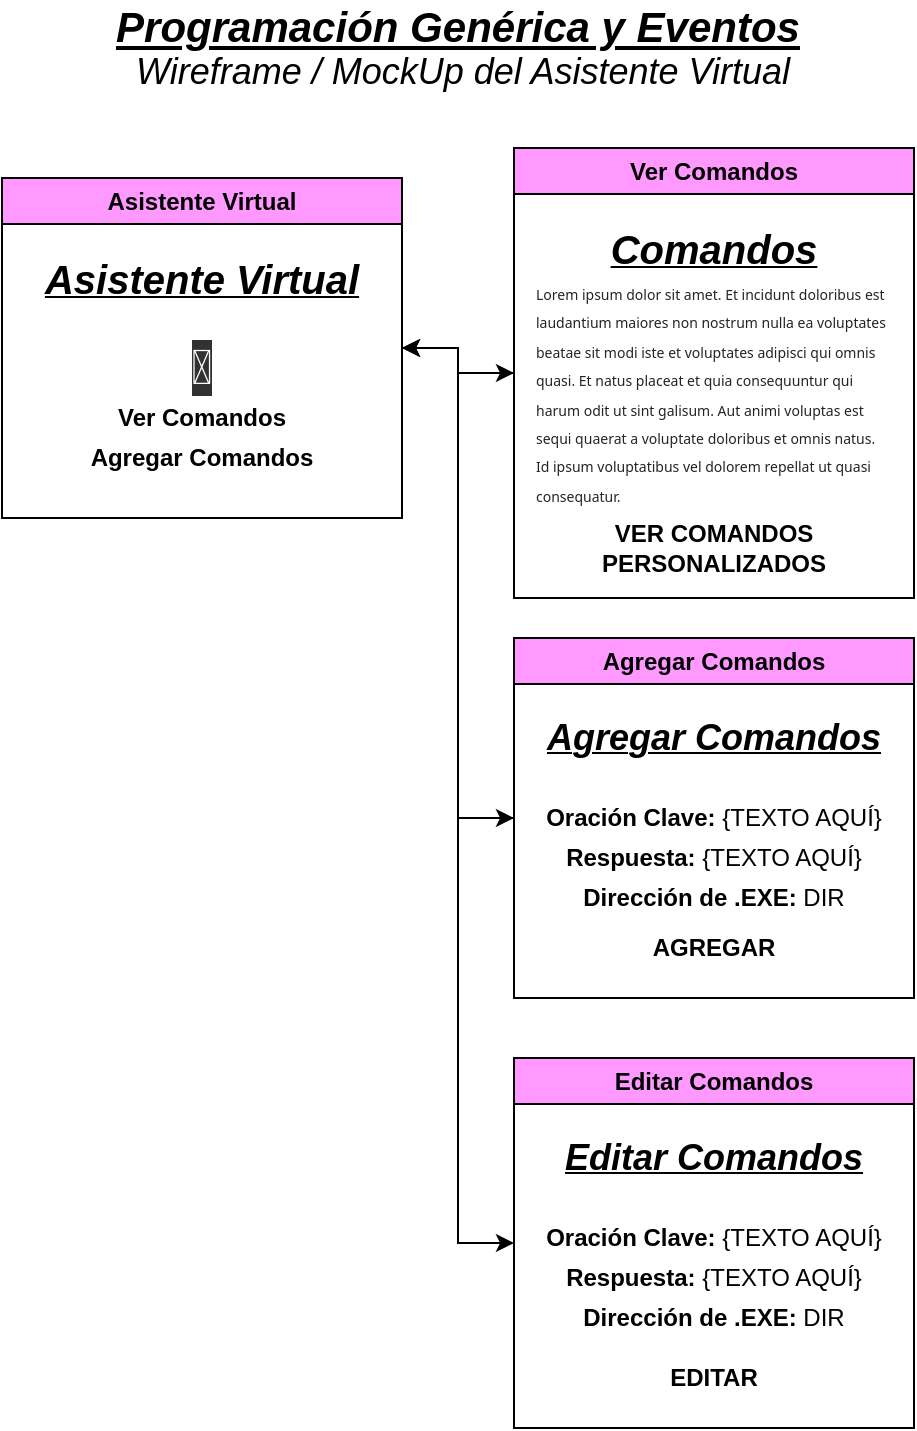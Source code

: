 <mxfile version="24.7.17">
  <diagram name="Página-1" id="S-e6lWU93kMP1BlkVFMp">
    <mxGraphModel dx="1050" dy="530" grid="1" gridSize="10" guides="1" tooltips="1" connect="1" arrows="1" fold="1" page="1" pageScale="1" pageWidth="827" pageHeight="1169" math="0" shadow="0">
      <root>
        <mxCell id="0" />
        <mxCell id="1" parent="0" />
        <mxCell id="SkQL-wiZGCx45X4UY2Sl-13" style="edgeStyle=orthogonalEdgeStyle;rounded=0;orthogonalLoop=1;jettySize=auto;html=1;entryX=0;entryY=0.5;entryDx=0;entryDy=0;" parent="1" source="SkQL-wiZGCx45X4UY2Sl-2" target="SkQL-wiZGCx45X4UY2Sl-9" edge="1">
          <mxGeometry relative="1" as="geometry" />
        </mxCell>
        <mxCell id="SkQL-wiZGCx45X4UY2Sl-21" style="edgeStyle=orthogonalEdgeStyle;rounded=0;orthogonalLoop=1;jettySize=auto;html=1;exitX=1;exitY=0.5;exitDx=0;exitDy=0;entryX=0;entryY=0.5;entryDx=0;entryDy=0;" parent="1" source="SkQL-wiZGCx45X4UY2Sl-2" target="SkQL-wiZGCx45X4UY2Sl-15" edge="1">
          <mxGeometry relative="1" as="geometry" />
        </mxCell>
        <mxCell id="ar6-Z2lS0fNerk3QlvwR-8" style="edgeStyle=orthogonalEdgeStyle;rounded=0;orthogonalLoop=1;jettySize=auto;html=1;entryX=0;entryY=0.5;entryDx=0;entryDy=0;" edge="1" parent="1" source="SkQL-wiZGCx45X4UY2Sl-2" target="ar6-Z2lS0fNerk3QlvwR-1">
          <mxGeometry relative="1" as="geometry" />
        </mxCell>
        <mxCell id="SkQL-wiZGCx45X4UY2Sl-2" value="Asistente Virtual" style="swimlane;whiteSpace=wrap;html=1;fillColor=#FF99FF;" parent="1" vertex="1">
          <mxGeometry x="186" y="120" width="200" height="170" as="geometry" />
        </mxCell>
        <mxCell id="SkQL-wiZGCx45X4UY2Sl-4" value="&lt;b&gt;&lt;font size=&quot;1&quot; style=&quot;&quot;&gt;&lt;u style=&quot;&quot;&gt;&lt;i style=&quot;font-size: 20px;&quot;&gt;Asistente Virtual&lt;/i&gt;&lt;/u&gt;&lt;/font&gt;&lt;/b&gt;" style="text;html=1;align=center;verticalAlign=middle;whiteSpace=wrap;rounded=0;" parent="SkQL-wiZGCx45X4UY2Sl-2" vertex="1">
          <mxGeometry x="10" y="30" width="180" height="40" as="geometry" />
        </mxCell>
        <mxCell id="SkQL-wiZGCx45X4UY2Sl-6" value="&lt;span style=&quot;color: rgb(255, 255, 255); font-family: Roboto, sans-serif; font-size: 24px; white-space-collapse: preserve; background-color: rgb(50, 50, 50);&quot;&gt;🎤︎&lt;/span&gt;" style="text;html=1;align=center;verticalAlign=middle;whiteSpace=wrap;rounded=0;" parent="SkQL-wiZGCx45X4UY2Sl-2" vertex="1">
          <mxGeometry x="35" y="80" width="130" height="30" as="geometry" />
        </mxCell>
        <mxCell id="SkQL-wiZGCx45X4UY2Sl-7" value="&lt;b style=&quot;font-size: 12px;&quot;&gt;&lt;font style=&quot;font-size: 12px;&quot;&gt;&lt;span style=&quot;font-size: 12px;&quot;&gt;Ver Comandos&lt;/span&gt;&lt;/font&gt;&lt;/b&gt;" style="text;html=1;align=center;verticalAlign=middle;whiteSpace=wrap;rounded=0;fontSize=12;" parent="SkQL-wiZGCx45X4UY2Sl-2" vertex="1">
          <mxGeometry x="10" y="110" width="180" height="20" as="geometry" />
        </mxCell>
        <mxCell id="SkQL-wiZGCx45X4UY2Sl-14" value="&lt;b style=&quot;font-size: 12px;&quot;&gt;&lt;font style=&quot;font-size: 12px;&quot;&gt;&lt;span style=&quot;font-size: 12px;&quot;&gt;Agregar Comandos&lt;/span&gt;&lt;/font&gt;&lt;/b&gt;" style="text;html=1;align=center;verticalAlign=middle;whiteSpace=wrap;rounded=0;fontSize=12;" parent="SkQL-wiZGCx45X4UY2Sl-2" vertex="1">
          <mxGeometry x="10" y="130" width="180" height="20" as="geometry" />
        </mxCell>
        <mxCell id="SkQL-wiZGCx45X4UY2Sl-3" value="&lt;font style=&quot;&quot;&gt;&lt;font style=&quot;font-size: 21px;&quot;&gt;&lt;b style=&quot;&quot;&gt;&lt;i style=&quot;&quot;&gt;&lt;u style=&quot;&quot;&gt;Programación Genérica y Eventos&lt;br&gt;&lt;/u&gt;&lt;/i&gt;&lt;/b&gt;&lt;/font&gt;&lt;font size=&quot;1&quot; style=&quot;&quot;&gt;&lt;i style=&quot;font-size: 18px;&quot;&gt;&amp;nbsp;Wireframe / MockUp del Asistente Virtual&lt;/i&gt;&lt;/font&gt;&lt;/font&gt;" style="text;html=1;align=center;verticalAlign=middle;whiteSpace=wrap;rounded=0;" parent="1" vertex="1">
          <mxGeometry x="186" y="40" width="456" height="30" as="geometry" />
        </mxCell>
        <mxCell id="SkQL-wiZGCx45X4UY2Sl-18" style="edgeStyle=orthogonalEdgeStyle;rounded=0;orthogonalLoop=1;jettySize=auto;html=1;entryX=1;entryY=0.5;entryDx=0;entryDy=0;" parent="1" source="SkQL-wiZGCx45X4UY2Sl-9" target="SkQL-wiZGCx45X4UY2Sl-2" edge="1">
          <mxGeometry relative="1" as="geometry" />
        </mxCell>
        <mxCell id="SkQL-wiZGCx45X4UY2Sl-9" value="Ver Comandos" style="swimlane;whiteSpace=wrap;html=1;fillColor=#FF99FF;" parent="1" vertex="1">
          <mxGeometry x="442" y="105" width="200" height="225" as="geometry" />
        </mxCell>
        <mxCell id="SkQL-wiZGCx45X4UY2Sl-11" value="&lt;b&gt;&lt;font size=&quot;1&quot; style=&quot;&quot;&gt;&lt;u style=&quot;&quot;&gt;&lt;i style=&quot;font-size: 20px;&quot;&gt;Comandos&lt;/i&gt;&lt;/u&gt;&lt;/font&gt;&lt;/b&gt;" style="text;html=1;align=center;verticalAlign=middle;whiteSpace=wrap;rounded=0;" parent="SkQL-wiZGCx45X4UY2Sl-9" vertex="1">
          <mxGeometry x="10" y="30" width="180" height="40" as="geometry" />
        </mxCell>
        <mxCell id="SkQL-wiZGCx45X4UY2Sl-12" value="&lt;p style=&quot;box-sizing: border-box; margin-top: 0px; margin-bottom: 1rem; color: rgb(33, 37, 41); font-family: system-ui, -apple-system, &amp;quot;Segoe UI&amp;quot;, Roboto, &amp;quot;Helvetica Neue&amp;quot;, Arial, &amp;quot;Noto Sans&amp;quot;, &amp;quot;Liberation Sans&amp;quot;, sans-serif, &amp;quot;Apple Color Emoji&amp;quot;, &amp;quot;Segoe UI Emoji&amp;quot;, &amp;quot;Segoe UI Symbol&amp;quot;, &amp;quot;Noto Color Emoji&amp;quot;; text-align: start; background-color: rgb(255, 255, 255);&quot;&gt;&lt;font style=&quot;font-size: 7px;&quot;&gt;Lorem ipsum dolor sit amet. Et incidunt doloribus est laudantium maiores non nostrum nulla ea voluptates beatae sit modi iste et voluptates adipisci qui omnis quasi. Et natus placeat et quia consequuntur qui harum odit ut sint galisum. Aut animi voluptas est sequi quaerat a voluptate doloribus et omnis natus. Id ipsum voluptatibus vel dolorem repellat ut quasi consequatur.&lt;/font&gt;&lt;/p&gt;" style="text;html=1;align=center;verticalAlign=middle;whiteSpace=wrap;rounded=0;" parent="SkQL-wiZGCx45X4UY2Sl-9" vertex="1">
          <mxGeometry x="10" y="70" width="180" height="120" as="geometry" />
        </mxCell>
        <mxCell id="SkQL-wiZGCx45X4UY2Sl-24" value="&lt;b&gt;VER COMANDOS PERSONALIZADOS&lt;/b&gt;" style="text;html=1;align=center;verticalAlign=middle;whiteSpace=wrap;rounded=0;" parent="SkQL-wiZGCx45X4UY2Sl-9" vertex="1">
          <mxGeometry x="70" y="185" width="60" height="30" as="geometry" />
        </mxCell>
        <mxCell id="SkQL-wiZGCx45X4UY2Sl-22" style="edgeStyle=orthogonalEdgeStyle;rounded=0;orthogonalLoop=1;jettySize=auto;html=1;exitX=0;exitY=0.5;exitDx=0;exitDy=0;entryX=1;entryY=0.5;entryDx=0;entryDy=0;" parent="1" source="SkQL-wiZGCx45X4UY2Sl-15" target="SkQL-wiZGCx45X4UY2Sl-2" edge="1">
          <mxGeometry relative="1" as="geometry" />
        </mxCell>
        <mxCell id="SkQL-wiZGCx45X4UY2Sl-15" value="Agregar Comandos" style="swimlane;whiteSpace=wrap;html=1;fillColor=#FF99FF;" parent="1" vertex="1">
          <mxGeometry x="442" y="350" width="200" height="180" as="geometry" />
        </mxCell>
        <mxCell id="SkQL-wiZGCx45X4UY2Sl-16" value="&lt;b&gt;&lt;font size=&quot;1&quot; style=&quot;&quot;&gt;&lt;u style=&quot;&quot;&gt;&lt;i style=&quot;font-size: 18px;&quot;&gt;Agregar Comandos&lt;/i&gt;&lt;/u&gt;&lt;/font&gt;&lt;/b&gt;" style="text;html=1;align=center;verticalAlign=middle;whiteSpace=wrap;rounded=0;" parent="SkQL-wiZGCx45X4UY2Sl-15" vertex="1">
          <mxGeometry x="10" y="30" width="180" height="40" as="geometry" />
        </mxCell>
        <mxCell id="SkQL-wiZGCx45X4UY2Sl-19" value="&lt;b&gt;Oración Clave:&lt;/b&gt; {TEXTO AQUÍ}" style="text;html=1;align=center;verticalAlign=middle;whiteSpace=wrap;rounded=0;" parent="SkQL-wiZGCx45X4UY2Sl-15" vertex="1">
          <mxGeometry x="10" y="80" width="180" height="20" as="geometry" />
        </mxCell>
        <mxCell id="SkQL-wiZGCx45X4UY2Sl-20" value="&lt;b&gt;Dirección de .EXE:&lt;/b&gt; DIR" style="text;html=1;align=center;verticalAlign=middle;whiteSpace=wrap;rounded=0;" parent="SkQL-wiZGCx45X4UY2Sl-15" vertex="1">
          <mxGeometry x="10" y="120" width="180" height="20" as="geometry" />
        </mxCell>
        <mxCell id="SkQL-wiZGCx45X4UY2Sl-23" value="&lt;b&gt;AGREGAR&lt;/b&gt;" style="text;html=1;align=center;verticalAlign=middle;whiteSpace=wrap;rounded=0;" parent="SkQL-wiZGCx45X4UY2Sl-15" vertex="1">
          <mxGeometry x="70" y="140" width="60" height="30" as="geometry" />
        </mxCell>
        <mxCell id="ar6-Z2lS0fNerk3QlvwR-6" value="&lt;b&gt;Respuesta: &lt;/b&gt;{TEXTO AQUÍ}" style="text;html=1;align=center;verticalAlign=middle;whiteSpace=wrap;rounded=0;" vertex="1" parent="SkQL-wiZGCx45X4UY2Sl-15">
          <mxGeometry x="10" y="100" width="180" height="20" as="geometry" />
        </mxCell>
        <mxCell id="ar6-Z2lS0fNerk3QlvwR-1" value="Editar Comandos" style="swimlane;whiteSpace=wrap;html=1;fillColor=#FF99FF;" vertex="1" parent="1">
          <mxGeometry x="442" y="560" width="200" height="185" as="geometry" />
        </mxCell>
        <mxCell id="ar6-Z2lS0fNerk3QlvwR-2" value="&lt;b&gt;&lt;font size=&quot;1&quot; style=&quot;&quot;&gt;&lt;u style=&quot;&quot;&gt;&lt;i style=&quot;font-size: 18px;&quot;&gt;Editar Comandos&lt;/i&gt;&lt;/u&gt;&lt;/font&gt;&lt;/b&gt;" style="text;html=1;align=center;verticalAlign=middle;whiteSpace=wrap;rounded=0;" vertex="1" parent="ar6-Z2lS0fNerk3QlvwR-1">
          <mxGeometry x="10" y="30" width="180" height="40" as="geometry" />
        </mxCell>
        <mxCell id="ar6-Z2lS0fNerk3QlvwR-3" value="&lt;b&gt;Oración Clave:&lt;/b&gt; {TEXTO AQUÍ}" style="text;html=1;align=center;verticalAlign=middle;whiteSpace=wrap;rounded=0;" vertex="1" parent="ar6-Z2lS0fNerk3QlvwR-1">
          <mxGeometry x="10" y="80" width="180" height="20" as="geometry" />
        </mxCell>
        <mxCell id="ar6-Z2lS0fNerk3QlvwR-4" value="&lt;b&gt;Dirección de .EXE:&lt;/b&gt; DIR" style="text;html=1;align=center;verticalAlign=middle;whiteSpace=wrap;rounded=0;" vertex="1" parent="ar6-Z2lS0fNerk3QlvwR-1">
          <mxGeometry x="10" y="120" width="180" height="20" as="geometry" />
        </mxCell>
        <mxCell id="ar6-Z2lS0fNerk3QlvwR-5" value="&lt;b&gt;EDITAR&lt;/b&gt;" style="text;html=1;align=center;verticalAlign=middle;whiteSpace=wrap;rounded=0;" vertex="1" parent="ar6-Z2lS0fNerk3QlvwR-1">
          <mxGeometry x="70" y="145" width="60" height="30" as="geometry" />
        </mxCell>
        <mxCell id="ar6-Z2lS0fNerk3QlvwR-7" value="&lt;b&gt;Respuesta: &lt;/b&gt;{TEXTO AQUÍ}" style="text;html=1;align=center;verticalAlign=middle;whiteSpace=wrap;rounded=0;" vertex="1" parent="ar6-Z2lS0fNerk3QlvwR-1">
          <mxGeometry x="10" y="100" width="180" height="20" as="geometry" />
        </mxCell>
      </root>
    </mxGraphModel>
  </diagram>
</mxfile>

